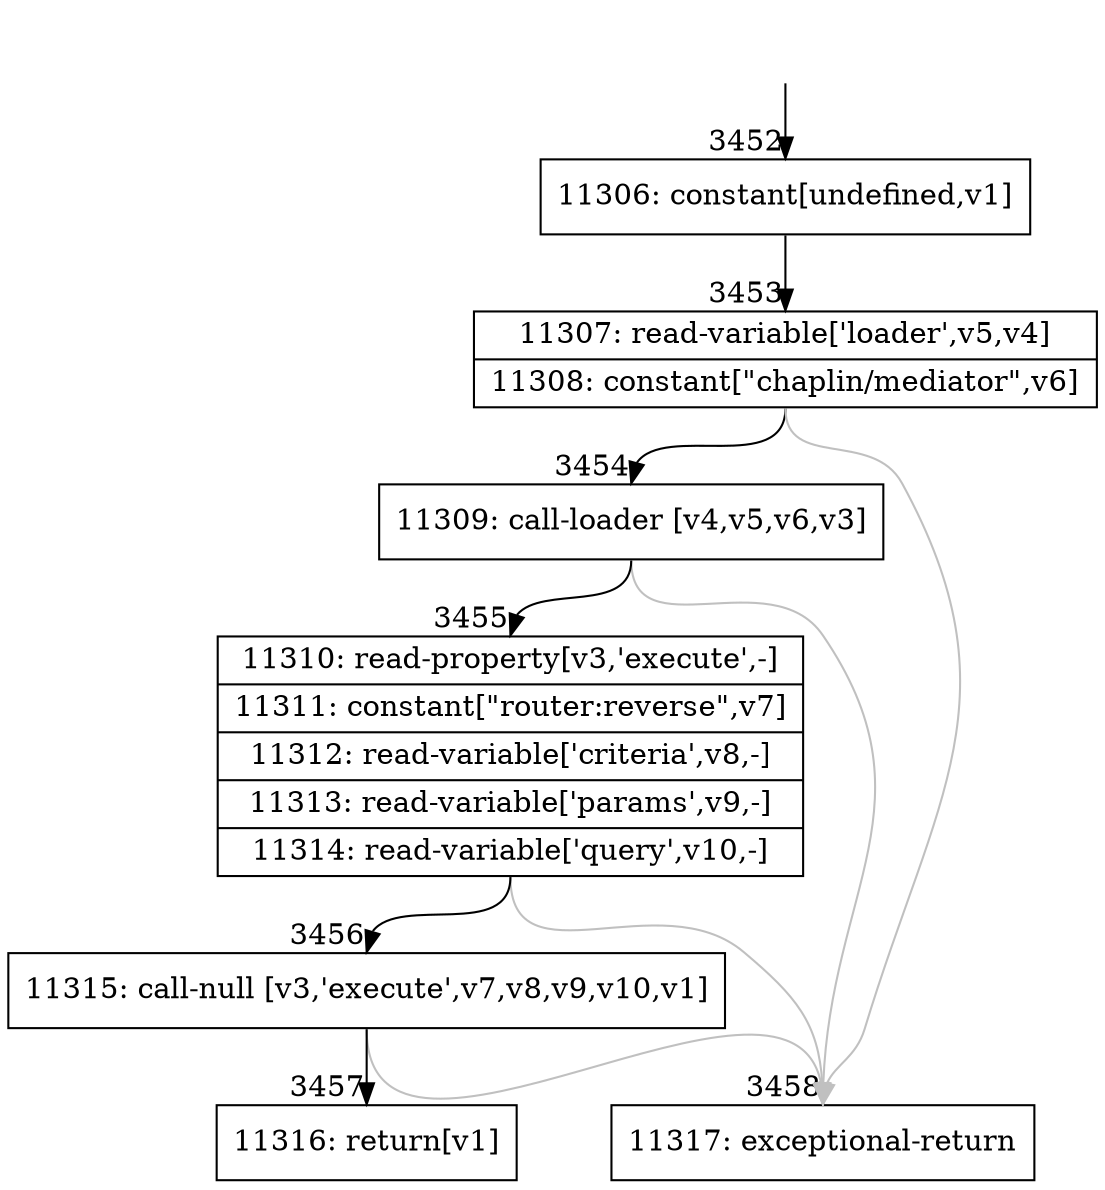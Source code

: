 digraph {
rankdir="TD"
BB_entry274[shape=none,label=""];
BB_entry274 -> BB3452 [tailport=s, headport=n, headlabel="    3452"]
BB3452 [shape=record label="{11306: constant[undefined,v1]}" ] 
BB3452 -> BB3453 [tailport=s, headport=n, headlabel="      3453"]
BB3453 [shape=record label="{11307: read-variable['loader',v5,v4]|11308: constant[\"chaplin/mediator\",v6]}" ] 
BB3453 -> BB3454 [tailport=s, headport=n, headlabel="      3454"]
BB3453 -> BB3458 [tailport=s, headport=n, color=gray, headlabel="      3458"]
BB3454 [shape=record label="{11309: call-loader [v4,v5,v6,v3]}" ] 
BB3454 -> BB3455 [tailport=s, headport=n, headlabel="      3455"]
BB3454 -> BB3458 [tailport=s, headport=n, color=gray]
BB3455 [shape=record label="{11310: read-property[v3,'execute',-]|11311: constant[\"router:reverse\",v7]|11312: read-variable['criteria',v8,-]|11313: read-variable['params',v9,-]|11314: read-variable['query',v10,-]}" ] 
BB3455 -> BB3456 [tailport=s, headport=n, headlabel="      3456"]
BB3455 -> BB3458 [tailport=s, headport=n, color=gray]
BB3456 [shape=record label="{11315: call-null [v3,'execute',v7,v8,v9,v10,v1]}" ] 
BB3456 -> BB3457 [tailport=s, headport=n, headlabel="      3457"]
BB3456 -> BB3458 [tailport=s, headport=n, color=gray]
BB3457 [shape=record label="{11316: return[v1]}" ] 
BB3458 [shape=record label="{11317: exceptional-return}" ] 
//#$~ 2988
}
